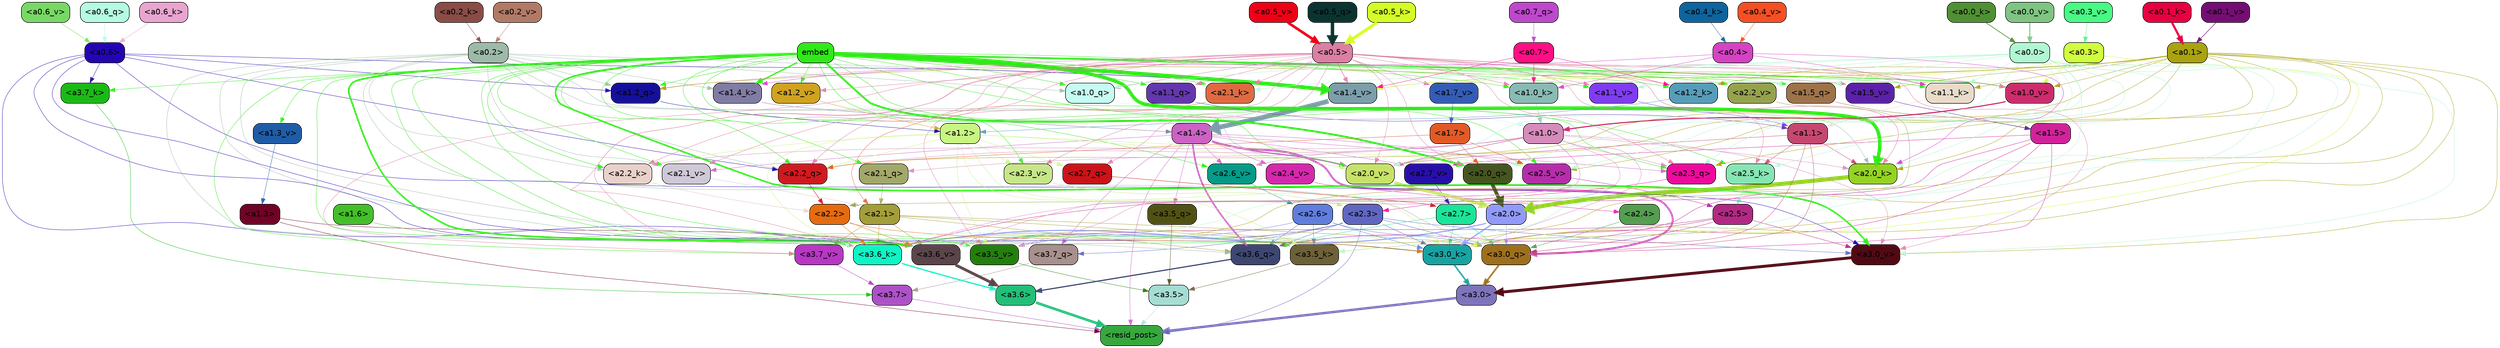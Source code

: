 strict digraph "" {
	graph [bgcolor=transparent,
		layout=dot,
		overlap=false,
		splines=true
	];
	"<a3.7>"	[color=black,
		fillcolor="#ad51c7",
		fontname=Helvetica,
		shape=box,
		style="filled, rounded"];
	"<resid_post>"	[color=black,
		fillcolor="#37a73e",
		fontname=Helvetica,
		shape=box,
		style="filled, rounded"];
	"<a3.7>" -> "<resid_post>"	[color="#ad51c7",
		penwidth=0.6239100098609924];
	"<a3.6>"	[color=black,
		fillcolor="#23bf79",
		fontname=Helvetica,
		shape=box,
		style="filled, rounded"];
	"<a3.6>" -> "<resid_post>"	[color="#23bf79",
		penwidth=4.569062113761902];
	"<a3.5>"	[color=black,
		fillcolor="#a5ddd3",
		fontname=Helvetica,
		shape=box,
		style="filled, rounded"];
	"<a3.5>" -> "<resid_post>"	[color="#a5ddd3",
		penwidth=0.6];
	"<a3.0>"	[color=black,
		fillcolor="#7d74bd",
		fontname=Helvetica,
		shape=box,
		style="filled, rounded"];
	"<a3.0>" -> "<resid_post>"	[color="#7d74bd",
		penwidth=4.283544182777405];
	"<a2.3>"	[color=black,
		fillcolor="#6067c2",
		fontname=Helvetica,
		shape=box,
		style="filled, rounded"];
	"<a2.3>" -> "<resid_post>"	[color="#6067c2",
		penwidth=0.6];
	"<a3.7_q>"	[color=black,
		fillcolor="#a7908d",
		fontname=Helvetica,
		shape=box,
		style="filled, rounded"];
	"<a2.3>" -> "<a3.7_q>"	[color="#6067c2",
		penwidth=0.6];
	"<a3.6_q>"	[color=black,
		fillcolor="#3e4772",
		fontname=Helvetica,
		shape=box,
		style="filled, rounded"];
	"<a2.3>" -> "<a3.6_q>"	[color="#6067c2",
		penwidth=0.6];
	"<a3.0_q>"	[color=black,
		fillcolor="#9e6f1d",
		fontname=Helvetica,
		shape=box,
		style="filled, rounded"];
	"<a2.3>" -> "<a3.0_q>"	[color="#6067c2",
		penwidth=0.6];
	"<a3.0_k>"	[color=black,
		fillcolor="#18a3a2",
		fontname=Helvetica,
		shape=box,
		style="filled, rounded"];
	"<a2.3>" -> "<a3.0_k>"	[color="#6067c2",
		penwidth=0.6];
	"<a3.6_v>"	[color=black,
		fillcolor="#5b454a",
		fontname=Helvetica,
		shape=box,
		style="filled, rounded"];
	"<a2.3>" -> "<a3.6_v>"	[color="#6067c2",
		penwidth=0.6];
	"<a3.5_v>"	[color=black,
		fillcolor="#247f0d",
		fontname=Helvetica,
		shape=box,
		style="filled, rounded"];
	"<a2.3>" -> "<a3.5_v>"	[color="#6067c2",
		penwidth=0.6];
	"<a3.0_v>"	[color=black,
		fillcolor="#510a14",
		fontname=Helvetica,
		shape=box,
		style="filled, rounded"];
	"<a2.3>" -> "<a3.0_v>"	[color="#6067c2",
		penwidth=0.6];
	"<a1.4>"	[color=black,
		fillcolor="#cb62c4",
		fontname=Helvetica,
		shape=box,
		style="filled, rounded"];
	"<a1.4>" -> "<resid_post>"	[color="#cb62c4",
		penwidth=0.6];
	"<a1.4>" -> "<a3.7_q>"	[color="#cb62c4",
		penwidth=0.6];
	"<a1.4>" -> "<a3.6_q>"	[color="#cb62c4",
		penwidth=2.7934007048606873];
	"<a3.5_q>"	[color=black,
		fillcolor="#505214",
		fontname=Helvetica,
		shape=box,
		style="filled, rounded"];
	"<a1.4>" -> "<a3.5_q>"	[color="#cb62c4",
		penwidth=0.6];
	"<a1.4>" -> "<a3.0_q>"	[color="#cb62c4",
		penwidth=3.340754985809326];
	"<a2.3_q>"	[color=black,
		fillcolor="#ed0b9e",
		fontname=Helvetica,
		shape=box,
		style="filled, rounded"];
	"<a1.4>" -> "<a2.3_q>"	[color="#cb62c4",
		penwidth=0.6];
	"<a2.7_v>"	[color=black,
		fillcolor="#270fa9",
		fontname=Helvetica,
		shape=box,
		style="filled, rounded"];
	"<a1.4>" -> "<a2.7_v>"	[color="#cb62c4",
		penwidth=0.6];
	"<a2.6_v>"	[color=black,
		fillcolor="#049b88",
		fontname=Helvetica,
		shape=box,
		style="filled, rounded"];
	"<a1.4>" -> "<a2.6_v>"	[color="#cb62c4",
		penwidth=0.6];
	"<a2.5_v>"	[color=black,
		fillcolor="#b62dab",
		fontname=Helvetica,
		shape=box,
		style="filled, rounded"];
	"<a1.4>" -> "<a2.5_v>"	[color="#cb62c4",
		penwidth=0.6];
	"<a2.4_v>"	[color=black,
		fillcolor="#d628ad",
		fontname=Helvetica,
		shape=box,
		style="filled, rounded"];
	"<a1.4>" -> "<a2.4_v>"	[color="#cb62c4",
		penwidth=0.6];
	"<a2.1_v>"	[color=black,
		fillcolor="#cfc8d6",
		fontname=Helvetica,
		shape=box,
		style="filled, rounded"];
	"<a1.4>" -> "<a2.1_v>"	[color="#cb62c4",
		penwidth=0.6];
	"<a2.0_v>"	[color=black,
		fillcolor="#c7e269",
		fontname=Helvetica,
		shape=box,
		style="filled, rounded"];
	"<a1.4>" -> "<a2.0_v>"	[color="#cb62c4",
		penwidth=2.268759250640869];
	"<a1.3>"	[color=black,
		fillcolor="#710326",
		fontname=Helvetica,
		shape=box,
		style="filled, rounded"];
	"<a1.3>" -> "<resid_post>"	[color="#710326",
		penwidth=0.6];
	"<a1.3>" -> "<a3.6_v>"	[color="#710326",
		penwidth=0.6];
	"<a3.7_q>" -> "<a3.7>"	[color="#a7908d",
		penwidth=0.6];
	"<a3.6_q>" -> "<a3.6>"	[color="#3e4772",
		penwidth=2.0347584784030914];
	"<a3.5_q>" -> "<a3.5>"	[color="#505214",
		penwidth=0.6];
	"<a3.0_q>" -> "<a3.0>"	[color="#9e6f1d",
		penwidth=2.8635367155075073];
	"<a3.7_k>"	[color=black,
		fillcolor="#1aba15",
		fontname=Helvetica,
		shape=box,
		style="filled, rounded"];
	"<a3.7_k>" -> "<a3.7>"	[color="#1aba15",
		penwidth=0.6];
	"<a3.6_k>"	[color=black,
		fillcolor="#10f3c4",
		fontname=Helvetica,
		shape=box,
		style="filled, rounded"];
	"<a3.6_k>" -> "<a3.6>"	[color="#10f3c4",
		penwidth=2.1760786175727844];
	"<a3.5_k>"	[color=black,
		fillcolor="#6e6037",
		fontname=Helvetica,
		shape=box,
		style="filled, rounded"];
	"<a3.5_k>" -> "<a3.5>"	[color="#6e6037",
		penwidth=0.6];
	"<a3.0_k>" -> "<a3.0>"	[color="#18a3a2",
		penwidth=2.632905662059784];
	"<a3.7_v>"	[color=black,
		fillcolor="#b837c3",
		fontname=Helvetica,
		shape=box,
		style="filled, rounded"];
	"<a3.7_v>" -> "<a3.7>"	[color="#b837c3",
		penwidth=0.6];
	"<a3.6_v>" -> "<a3.6>"	[color="#5b454a",
		penwidth=4.981305837631226];
	"<a3.5_v>" -> "<a3.5>"	[color="#247f0d",
		penwidth=0.6];
	"<a3.0_v>" -> "<a3.0>"	[color="#510a14",
		penwidth=5.168330669403076];
	"<a2.7>"	[color=black,
		fillcolor="#1ae599",
		fontname=Helvetica,
		shape=box,
		style="filled, rounded"];
	"<a2.7>" -> "<a3.6_q>"	[color="#1ae599",
		penwidth=0.6];
	"<a2.7>" -> "<a3.0_q>"	[color="#1ae599",
		penwidth=0.6];
	"<a2.7>" -> "<a3.0_k>"	[color="#1ae599",
		penwidth=0.6];
	"<a2.6>"	[color=black,
		fillcolor="#5f7edd",
		fontname=Helvetica,
		shape=box,
		style="filled, rounded"];
	"<a2.6>" -> "<a3.6_q>"	[color="#5f7edd",
		penwidth=0.6];
	"<a2.6>" -> "<a3.0_q>"	[color="#5f7edd",
		penwidth=0.6];
	"<a2.6>" -> "<a3.6_k>"	[color="#5f7edd",
		penwidth=0.6];
	"<a2.6>" -> "<a3.5_k>"	[color="#5f7edd",
		penwidth=0.6];
	"<a2.6>" -> "<a3.0_k>"	[color="#5f7edd",
		penwidth=0.6];
	"<a2.1>"	[color=black,
		fillcolor="#a39e39",
		fontname=Helvetica,
		shape=box,
		style="filled, rounded"];
	"<a2.1>" -> "<a3.6_q>"	[color="#a39e39",
		penwidth=0.6];
	"<a2.1>" -> "<a3.0_q>"	[color="#a39e39",
		penwidth=0.6];
	"<a2.1>" -> "<a3.6_k>"	[color="#a39e39",
		penwidth=0.6];
	"<a2.1>" -> "<a3.0_k>"	[color="#a39e39",
		penwidth=0.6];
	"<a2.1>" -> "<a3.7_v>"	[color="#a39e39",
		penwidth=0.6];
	"<a2.1>" -> "<a3.6_v>"	[color="#a39e39",
		penwidth=0.6];
	"<a2.0>"	[color=black,
		fillcolor="#919afa",
		fontname=Helvetica,
		shape=box,
		style="filled, rounded"];
	"<a2.0>" -> "<a3.6_q>"	[color="#919afa",
		penwidth=0.6];
	"<a2.0>" -> "<a3.0_q>"	[color="#919afa",
		penwidth=0.6];
	"<a2.0>" -> "<a3.6_k>"	[color="#919afa",
		penwidth=1.6382827460765839];
	"<a2.0>" -> "<a3.0_k>"	[color="#919afa",
		penwidth=2.161143198609352];
	"<a1.5>"	[color=black,
		fillcolor="#d0239a",
		fontname=Helvetica,
		shape=box,
		style="filled, rounded"];
	"<a1.5>" -> "<a3.6_q>"	[color="#d0239a",
		penwidth=0.6];
	"<a1.5>" -> "<a3.0_q>"	[color="#d0239a",
		penwidth=0.6];
	"<a1.5>" -> "<a3.6_k>"	[color="#d0239a",
		penwidth=0.6];
	"<a1.5>" -> "<a3.0_k>"	[color="#d0239a",
		penwidth=0.6];
	"<a1.5>" -> "<a2.7_v>"	[color="#d0239a",
		penwidth=0.6];
	"<a0.2>"	[color=black,
		fillcolor="#9dbaa8",
		fontname=Helvetica,
		shape=box,
		style="filled, rounded"];
	"<a0.2>" -> "<a3.6_q>"	[color="#9dbaa8",
		penwidth=0.6];
	"<a0.2>" -> "<a3.0_q>"	[color="#9dbaa8",
		penwidth=0.6];
	"<a0.2>" -> "<a3.6_k>"	[color="#9dbaa8",
		penwidth=0.6];
	"<a0.2>" -> "<a3.0_k>"	[color="#9dbaa8",
		penwidth=0.6];
	"<a2.2_q>"	[color=black,
		fillcolor="#d01a20",
		fontname=Helvetica,
		shape=box,
		style="filled, rounded"];
	"<a0.2>" -> "<a2.2_q>"	[color="#9dbaa8",
		penwidth=0.6];
	"<a2.2_k>"	[color=black,
		fillcolor="#e9d1cb",
		fontname=Helvetica,
		shape=box,
		style="filled, rounded"];
	"<a0.2>" -> "<a2.2_k>"	[color="#9dbaa8",
		penwidth=0.6];
	"<a2.0_k>"	[color=black,
		fillcolor="#94d323",
		fontname=Helvetica,
		shape=box,
		style="filled, rounded"];
	"<a0.2>" -> "<a2.0_k>"	[color="#9dbaa8",
		penwidth=0.6];
	"<a0.2>" -> "<a2.1_v>"	[color="#9dbaa8",
		penwidth=0.6];
	"<a0.2>" -> "<a2.0_v>"	[color="#9dbaa8",
		penwidth=0.6];
	"<a1.2_q>"	[color=black,
		fillcolor="#141099",
		fontname=Helvetica,
		shape=box,
		style="filled, rounded"];
	"<a0.2>" -> "<a1.2_q>"	[color="#9dbaa8",
		penwidth=0.6];
	"<a1.0_q>"	[color=black,
		fillcolor="#c5fbf1",
		fontname=Helvetica,
		shape=box,
		style="filled, rounded"];
	"<a0.2>" -> "<a1.0_q>"	[color="#9dbaa8",
		penwidth=0.6];
	"<a1.4_k>"	[color=black,
		fillcolor="#817ca4",
		fontname=Helvetica,
		shape=box,
		style="filled, rounded"];
	"<a0.2>" -> "<a1.4_k>"	[color="#9dbaa8",
		penwidth=0.6];
	"<a1.4_v>"	[color=black,
		fillcolor="#7b9eaa",
		fontname=Helvetica,
		shape=box,
		style="filled, rounded"];
	"<a0.2>" -> "<a1.4_v>"	[color="#9dbaa8",
		penwidth=0.6];
	"<a2.5>"	[color=black,
		fillcolor="#b12983",
		fontname=Helvetica,
		shape=box,
		style="filled, rounded"];
	"<a2.5>" -> "<a3.0_q>"	[color="#b12983",
		penwidth=0.6];
	"<a2.5>" -> "<a3.0_k>"	[color="#b12983",
		penwidth=0.6];
	"<a2.5>" -> "<a3.6_v>"	[color="#b12983",
		penwidth=0.6];
	"<a2.5>" -> "<a3.0_v>"	[color="#b12983",
		penwidth=0.6];
	"<a2.4>"	[color=black,
		fillcolor="#559d50",
		fontname=Helvetica,
		shape=box,
		style="filled, rounded"];
	"<a2.4>" -> "<a3.0_q>"	[color="#559d50",
		penwidth=0.6];
	"<a1.1>"	[color=black,
		fillcolor="#c64871",
		fontname=Helvetica,
		shape=box,
		style="filled, rounded"];
	"<a1.1>" -> "<a3.0_q>"	[color="#c64871",
		penwidth=0.6];
	"<a1.1>" -> "<a3.0_k>"	[color="#c64871",
		penwidth=0.6];
	"<a2.5_k>"	[color=black,
		fillcolor="#86e6b3",
		fontname=Helvetica,
		shape=box,
		style="filled, rounded"];
	"<a1.1>" -> "<a2.5_k>"	[color="#c64871",
		penwidth=0.6];
	"<a1.1>" -> "<a2.0_k>"	[color="#c64871",
		penwidth=0.6];
	"<a1.1>" -> "<a2.0_v>"	[color="#c64871",
		penwidth=0.6];
	"<a0.6>"	[color=black,
		fillcolor="#2405b4",
		fontname=Helvetica,
		shape=box,
		style="filled, rounded"];
	"<a0.6>" -> "<a3.7_k>"	[color="#2405b4",
		penwidth=0.6];
	"<a0.6>" -> "<a3.6_k>"	[color="#2405b4",
		penwidth=0.6];
	"<a0.6>" -> "<a3.0_k>"	[color="#2405b4",
		penwidth=0.6];
	"<a0.6>" -> "<a3.6_v>"	[color="#2405b4",
		penwidth=0.6];
	"<a0.6>" -> "<a3.0_v>"	[color="#2405b4",
		penwidth=0.6];
	"<a0.6>" -> "<a2.2_q>"	[color="#2405b4",
		penwidth=0.6];
	"<a0.6>" -> "<a1.2_q>"	[color="#2405b4",
		penwidth=0.6];
	"<a0.6>" -> "<a1.4_v>"	[color="#2405b4",
		penwidth=0.6];
	embed	[color=black,
		fillcolor="#2fea18",
		fontname=Helvetica,
		shape=box,
		style="filled, rounded"];
	embed -> "<a3.7_k>"	[color="#2fea18",
		penwidth=0.6];
	embed -> "<a3.6_k>"	[color="#2fea18",
		penwidth=0.6];
	embed -> "<a3.5_k>"	[color="#2fea18",
		penwidth=0.6];
	embed -> "<a3.0_k>"	[color="#2fea18",
		penwidth=0.6];
	embed -> "<a3.7_v>"	[color="#2fea18",
		penwidth=0.6];
	embed -> "<a3.6_v>"	[color="#2fea18",
		penwidth=2.7825746536254883];
	embed -> "<a3.5_v>"	[color="#2fea18",
		penwidth=0.6];
	embed -> "<a3.0_v>"	[color="#2fea18",
		penwidth=2.6950180530548096];
	embed -> "<a2.3_q>"	[color="#2fea18",
		penwidth=0.6];
	embed -> "<a2.2_q>"	[color="#2fea18",
		penwidth=0.6];
	"<a2.1_q>"	[color=black,
		fillcolor="#a2a869",
		fontname=Helvetica,
		shape=box,
		style="filled, rounded"];
	embed -> "<a2.1_q>"	[color="#2fea18",
		penwidth=0.6];
	"<a2.0_q>"	[color=black,
		fillcolor="#465520",
		fontname=Helvetica,
		shape=box,
		style="filled, rounded"];
	embed -> "<a2.0_q>"	[color="#2fea18",
		penwidth=3.305941343307495];
	embed -> "<a2.5_k>"	[color="#2fea18",
		penwidth=0.6];
	embed -> "<a2.2_k>"	[color="#2fea18",
		penwidth=0.6698317527770996];
	"<a2.1_k>"	[color=black,
		fillcolor="#df6a42",
		fontname=Helvetica,
		shape=box,
		style="filled, rounded"];
	embed -> "<a2.1_k>"	[color="#2fea18",
		penwidth=0.6];
	embed -> "<a2.0_k>"	[color="#2fea18",
		penwidth=6.12570995092392];
	embed -> "<a2.6_v>"	[color="#2fea18",
		penwidth=0.6];
	embed -> "<a2.5_v>"	[color="#2fea18",
		penwidth=0.6];
	"<a2.3_v>"	[color=black,
		fillcolor="#c6e689",
		fontname=Helvetica,
		shape=box,
		style="filled, rounded"];
	embed -> "<a2.3_v>"	[color="#2fea18",
		penwidth=0.6];
	"<a2.2_v>"	[color=black,
		fillcolor="#95a24d",
		fontname=Helvetica,
		shape=box,
		style="filled, rounded"];
	embed -> "<a2.2_v>"	[color="#2fea18",
		penwidth=0.6];
	embed -> "<a2.1_v>"	[color="#2fea18",
		penwidth=0.6];
	embed -> "<a2.0_v>"	[color="#2fea18",
		penwidth=0.6];
	"<a1.5_q>"	[color=black,
		fillcolor="#9f7349",
		fontname=Helvetica,
		shape=box,
		style="filled, rounded"];
	embed -> "<a1.5_q>"	[color="#2fea18",
		penwidth=0.6];
	embed -> "<a1.2_q>"	[color="#2fea18",
		penwidth=0.6087074279785156];
	"<a1.1_q>"	[color=black,
		fillcolor="#6337ad",
		fontname=Helvetica,
		shape=box,
		style="filled, rounded"];
	embed -> "<a1.1_q>"	[color="#2fea18",
		penwidth=0.6];
	embed -> "<a1.0_q>"	[color="#2fea18",
		penwidth=0.6];
	embed -> "<a1.4_k>"	[color="#2fea18",
		penwidth=2.1858973503112793];
	"<a1.2_k>"	[color=black,
		fillcolor="#569db9",
		fontname=Helvetica,
		shape=box,
		style="filled, rounded"];
	embed -> "<a1.2_k>"	[color="#2fea18",
		penwidth=0.6];
	"<a1.1_k>"	[color=black,
		fillcolor="#e8dbc9",
		fontname=Helvetica,
		shape=box,
		style="filled, rounded"];
	embed -> "<a1.1_k>"	[color="#2fea18",
		penwidth=0.6];
	"<a1.0_k>"	[color=black,
		fillcolor="#8abab4",
		fontname=Helvetica,
		shape=box,
		style="filled, rounded"];
	embed -> "<a1.0_k>"	[color="#2fea18",
		penwidth=0.6];
	"<a1.5_v>"	[color=black,
		fillcolor="#5b21a8",
		fontname=Helvetica,
		shape=box,
		style="filled, rounded"];
	embed -> "<a1.5_v>"	[color="#2fea18",
		penwidth=0.6];
	embed -> "<a1.4_v>"	[color="#2fea18",
		penwidth=6.590077131986618];
	"<a1.3_v>"	[color=black,
		fillcolor="#1e5ca6",
		fontname=Helvetica,
		shape=box,
		style="filled, rounded"];
	embed -> "<a1.3_v>"	[color="#2fea18",
		penwidth=0.6];
	"<a1.2_v>"	[color=black,
		fillcolor="#d0a21f",
		fontname=Helvetica,
		shape=box,
		style="filled, rounded"];
	embed -> "<a1.2_v>"	[color="#2fea18",
		penwidth=0.6];
	"<a1.1_v>"	[color=black,
		fillcolor="#7f3cf1",
		fontname=Helvetica,
		shape=box,
		style="filled, rounded"];
	embed -> "<a1.1_v>"	[color="#2fea18",
		penwidth=0.6];
	"<a1.0_v>"	[color=black,
		fillcolor="#cd2c6c",
		fontname=Helvetica,
		shape=box,
		style="filled, rounded"];
	embed -> "<a1.0_v>"	[color="#2fea18",
		penwidth=1.2076449394226074];
	"<a2.2>"	[color=black,
		fillcolor="#e66b0f",
		fontname=Helvetica,
		shape=box,
		style="filled, rounded"];
	"<a2.2>" -> "<a3.6_k>"	[color="#e66b0f",
		penwidth=0.6];
	"<a2.2>" -> "<a3.0_k>"	[color="#e66b0f",
		penwidth=0.6];
	"<a2.2>" -> "<a3.6_v>"	[color="#e66b0f",
		penwidth=0.6];
	"<a1.6>"	[color=black,
		fillcolor="#43bf2a",
		fontname=Helvetica,
		shape=box,
		style="filled, rounded"];
	"<a1.6>" -> "<a3.6_k>"	[color="#43bf2a",
		penwidth=0.6];
	"<a1.2>"	[color=black,
		fillcolor="#c8f582",
		fontname=Helvetica,
		shape=box,
		style="filled, rounded"];
	"<a1.2>" -> "<a3.6_k>"	[color="#c8f582",
		penwidth=0.6];
	"<a1.2>" -> "<a3.5_k>"	[color="#c8f582",
		penwidth=0.6];
	"<a1.2>" -> "<a3.0_k>"	[color="#c8f582",
		penwidth=0.6];
	"<a1.2>" -> "<a3.5_v>"	[color="#c8f582",
		penwidth=0.6];
	"<a2.7_q>"	[color=black,
		fillcolor="#cb1319",
		fontname=Helvetica,
		shape=box,
		style="filled, rounded"];
	"<a1.2>" -> "<a2.7_q>"	[color="#c8f582",
		penwidth=0.6];
	"<a1.2>" -> "<a2.2_q>"	[color="#c8f582",
		penwidth=0.6];
	"<a1.2>" -> "<a2.2_k>"	[color="#c8f582",
		penwidth=0.6];
	"<a1.2>" -> "<a2.5_v>"	[color="#c8f582",
		penwidth=0.6];
	"<a1.2>" -> "<a2.3_v>"	[color="#c8f582",
		penwidth=0.6];
	"<a1.2>" -> "<a2.0_v>"	[color="#c8f582",
		penwidth=0.6];
	"<a1.0>"	[color=black,
		fillcolor="#d58bbb",
		fontname=Helvetica,
		shape=box,
		style="filled, rounded"];
	"<a1.0>" -> "<a3.6_k>"	[color="#d58bbb",
		penwidth=0.6];
	"<a1.0>" -> "<a3.0_k>"	[color="#d58bbb",
		penwidth=0.6];
	"<a1.0>" -> "<a3.6_v>"	[color="#d58bbb",
		penwidth=0.6];
	"<a1.0>" -> "<a3.5_v>"	[color="#d58bbb",
		penwidth=0.6];
	"<a1.0>" -> "<a3.0_v>"	[color="#d58bbb",
		penwidth=0.6];
	"<a1.0>" -> "<a2.3_q>"	[color="#d58bbb",
		penwidth=0.6];
	"<a1.0>" -> "<a2.2_q>"	[color="#d58bbb",
		penwidth=0.6];
	"<a1.0>" -> "<a2.1_q>"	[color="#d58bbb",
		penwidth=0.6];
	"<a1.0>" -> "<a2.2_k>"	[color="#d58bbb",
		penwidth=0.6];
	"<a1.0>" -> "<a2.0_k>"	[color="#d58bbb",
		penwidth=0.6];
	"<a1.0>" -> "<a2.6_v>"	[color="#d58bbb",
		penwidth=0.6];
	"<a1.0>" -> "<a2.0_v>"	[color="#d58bbb",
		penwidth=1.2213096618652344];
	"<a0.5>"	[color=black,
		fillcolor="#db7fa3",
		fontname=Helvetica,
		shape=box,
		style="filled, rounded"];
	"<a0.5>" -> "<a3.6_k>"	[color="#db7fa3",
		penwidth=0.6];
	"<a0.5>" -> "<a3.7_v>"	[color="#db7fa3",
		penwidth=0.6];
	"<a0.5>" -> "<a3.6_v>"	[color="#db7fa3",
		penwidth=0.6];
	"<a0.5>" -> "<a3.5_v>"	[color="#db7fa3",
		penwidth=0.6];
	"<a0.5>" -> "<a3.0_v>"	[color="#db7fa3",
		penwidth=0.6];
	"<a0.5>" -> "<a2.7_q>"	[color="#db7fa3",
		penwidth=0.6];
	"<a0.5>" -> "<a2.3_q>"	[color="#db7fa3",
		penwidth=0.6];
	"<a0.5>" -> "<a2.2_q>"	[color="#db7fa3",
		penwidth=0.6];
	"<a0.5>" -> "<a2.0_q>"	[color="#db7fa3",
		penwidth=0.6];
	"<a0.5>" -> "<a2.5_k>"	[color="#db7fa3",
		penwidth=0.6];
	"<a0.5>" -> "<a2.2_k>"	[color="#db7fa3",
		penwidth=0.6];
	"<a0.5>" -> "<a2.1_k>"	[color="#db7fa3",
		penwidth=0.6];
	"<a0.5>" -> "<a2.0_k>"	[color="#db7fa3",
		penwidth=0.6900839805603027];
	"<a0.5>" -> "<a2.3_v>"	[color="#db7fa3",
		penwidth=0.6];
	"<a0.5>" -> "<a2.1_v>"	[color="#db7fa3",
		penwidth=0.6];
	"<a0.5>" -> "<a2.0_v>"	[color="#db7fa3",
		penwidth=0.6];
	"<a0.5>" -> "<a1.2_q>"	[color="#db7fa3",
		penwidth=0.6];
	"<a0.5>" -> "<a1.1_q>"	[color="#db7fa3",
		penwidth=0.6];
	"<a0.5>" -> "<a1.0_q>"	[color="#db7fa3",
		penwidth=0.6];
	"<a0.5>" -> "<a1.2_k>"	[color="#db7fa3",
		penwidth=0.6];
	"<a0.5>" -> "<a1.1_k>"	[color="#db7fa3",
		penwidth=0.6];
	"<a0.5>" -> "<a1.0_k>"	[color="#db7fa3",
		penwidth=0.6];
	"<a1.7_v>"	[color=black,
		fillcolor="#345cb6",
		fontname=Helvetica,
		shape=box,
		style="filled, rounded"];
	"<a0.5>" -> "<a1.7_v>"	[color="#db7fa3",
		penwidth=0.6];
	"<a0.5>" -> "<a1.5_v>"	[color="#db7fa3",
		penwidth=0.6];
	"<a0.5>" -> "<a1.4_v>"	[color="#db7fa3",
		penwidth=0.9985027313232422];
	"<a0.5>" -> "<a1.2_v>"	[color="#db7fa3",
		penwidth=0.6];
	"<a0.5>" -> "<a1.1_v>"	[color="#db7fa3",
		penwidth=0.6];
	"<a0.5>" -> "<a1.0_v>"	[color="#db7fa3",
		penwidth=0.6];
	"<a0.1>"	[color=black,
		fillcolor="#a9a310",
		fontname=Helvetica,
		shape=box,
		style="filled, rounded"];
	"<a0.1>" -> "<a3.6_k>"	[color="#a9a310",
		penwidth=0.6];
	"<a0.1>" -> "<a3.5_k>"	[color="#a9a310",
		penwidth=0.6];
	"<a0.1>" -> "<a3.0_k>"	[color="#a9a310",
		penwidth=0.6];
	"<a0.1>" -> "<a3.6_v>"	[color="#a9a310",
		penwidth=0.6];
	"<a0.1>" -> "<a3.0_v>"	[color="#a9a310",
		penwidth=0.6];
	"<a0.1>" -> "<a2.3_q>"	[color="#a9a310",
		penwidth=0.6];
	"<a0.1>" -> "<a2.2_q>"	[color="#a9a310",
		penwidth=0.6];
	"<a0.1>" -> "<a2.0_k>"	[color="#a9a310",
		penwidth=0.6];
	"<a0.1>" -> "<a2.5_v>"	[color="#a9a310",
		penwidth=0.6];
	"<a0.1>" -> "<a2.0_v>"	[color="#a9a310",
		penwidth=0.6];
	"<a0.1>" -> "<a1.2_q>"	[color="#a9a310",
		penwidth=0.6218185424804688];
	"<a0.1>" -> "<a1.2_k>"	[color="#a9a310",
		penwidth=0.6];
	"<a0.1>" -> "<a1.1_k>"	[color="#a9a310",
		penwidth=0.6];
	"<a0.1>" -> "<a1.5_v>"	[color="#a9a310",
		penwidth=0.6];
	"<a0.1>" -> "<a1.4_v>"	[color="#a9a310",
		penwidth=0.6];
	"<a0.1>" -> "<a1.0_v>"	[color="#a9a310",
		penwidth=0.6];
	"<a0.0>"	[color=black,
		fillcolor="#b0f6d2",
		fontname=Helvetica,
		shape=box,
		style="filled, rounded"];
	"<a0.0>" -> "<a3.5_k>"	[color="#b0f6d2",
		penwidth=0.6];
	"<a0.0>" -> "<a3.7_v>"	[color="#b0f6d2",
		penwidth=0.6];
	"<a0.0>" -> "<a3.6_v>"	[color="#b0f6d2",
		penwidth=0.6];
	"<a0.0>" -> "<a3.0_v>"	[color="#b0f6d2",
		penwidth=0.6];
	"<a0.0>" -> "<a2.3_q>"	[color="#b0f6d2",
		penwidth=0.6];
	"<a0.0>" -> "<a2.0_q>"	[color="#b0f6d2",
		penwidth=0.6];
	"<a0.0>" -> "<a2.5_k>"	[color="#b0f6d2",
		penwidth=0.6];
	"<a0.0>" -> "<a2.1_k>"	[color="#b0f6d2",
		penwidth=0.6];
	"<a0.0>" -> "<a2.0_k>"	[color="#b0f6d2",
		penwidth=0.6];
	"<a0.0>" -> "<a2.5_v>"	[color="#b0f6d2",
		penwidth=0.6];
	"<a0.0>" -> "<a2.2_v>"	[color="#b0f6d2",
		penwidth=0.6];
	"<a0.0>" -> "<a2.0_v>"	[color="#b0f6d2",
		penwidth=0.6];
	"<a0.0>" -> "<a1.5_q>"	[color="#b0f6d2",
		penwidth=0.6];
	"<a0.0>" -> "<a1.0_q>"	[color="#b0f6d2",
		penwidth=0.6];
	"<a0.0>" -> "<a1.1_k>"	[color="#b0f6d2",
		penwidth=0.6];
	"<a0.0>" -> "<a1.4_v>"	[color="#b0f6d2",
		penwidth=0.6];
	"<a0.0>" -> "<a1.1_v>"	[color="#b0f6d2",
		penwidth=0.6];
	"<a0.3>"	[color=black,
		fillcolor="#d0fd40",
		fontname=Helvetica,
		shape=box,
		style="filled, rounded"];
	"<a0.3>" -> "<a3.0_k>"	[color="#d0fd40",
		penwidth=0.6];
	"<a0.3>" -> "<a1.4_v>"	[color="#d0fd40",
		penwidth=0.6];
	"<a0.3>" -> "<a1.0_v>"	[color="#d0fd40",
		penwidth=0.6];
	"<a2.7_q>" -> "<a2.7>"	[color="#cb1319",
		penwidth=0.6];
	"<a2.3_q>" -> "<a2.3>"	[color="#ed0b9e",
		penwidth=0.6];
	"<a2.2_q>" -> "<a2.2>"	[color="#d01a20",
		penwidth=0.7553567886352539];
	"<a2.1_q>" -> "<a2.1>"	[color="#a2a869",
		penwidth=0.6];
	"<a2.0_q>" -> "<a2.0>"	[color="#465520",
		penwidth=6.256794691085815];
	"<a2.5_k>" -> "<a2.5>"	[color="#86e6b3",
		penwidth=0.6];
	"<a2.2_k>" -> "<a2.2>"	[color="#e9d1cb",
		penwidth=0.8854708671569824];
	"<a2.1_k>" -> "<a2.1>"	[color="#df6a42",
		penwidth=0.6];
	"<a2.0_k>" -> "<a2.0>"	[color="#94d323",
		penwidth=7.231504917144775];
	"<a2.7_v>" -> "<a2.7>"	[color="#270fa9",
		penwidth=0.6];
	"<a2.6_v>" -> "<a2.6>"	[color="#049b88",
		penwidth=0.6];
	"<a2.5_v>" -> "<a2.5>"	[color="#b62dab",
		penwidth=0.6];
	"<a2.4_v>" -> "<a2.4>"	[color="#d628ad",
		penwidth=0.6];
	"<a2.3_v>" -> "<a2.3>"	[color="#c6e689",
		penwidth=0.6];
	"<a2.2_v>" -> "<a2.2>"	[color="#95a24d",
		penwidth=0.6];
	"<a2.1_v>" -> "<a2.1>"	[color="#cfc8d6",
		penwidth=0.6];
	"<a2.0_v>" -> "<a2.0>"	[color="#c7e269",
		penwidth=5.231471925973892];
	"<a1.7>"	[color=black,
		fillcolor="#e15a26",
		fontname=Helvetica,
		shape=box,
		style="filled, rounded"];
	"<a1.7>" -> "<a2.2_q>"	[color="#e15a26",
		penwidth=0.6];
	"<a1.7>" -> "<a2.0_q>"	[color="#e15a26",
		penwidth=0.6];
	"<a1.7>" -> "<a2.5_v>"	[color="#e15a26",
		penwidth=0.6];
	"<a0.4>"	[color=black,
		fillcolor="#d542c4",
		fontname=Helvetica,
		shape=box,
		style="filled, rounded"];
	"<a0.4>" -> "<a2.0_k>"	[color="#d542c4",
		penwidth=0.6];
	"<a0.4>" -> "<a1.4_k>"	[color="#d542c4",
		penwidth=0.6];
	"<a0.4>" -> "<a1.1_k>"	[color="#d542c4",
		penwidth=0.6];
	"<a0.4>" -> "<a1.0_k>"	[color="#d542c4",
		penwidth=0.6];
	"<a1.5_q>" -> "<a1.5>"	[color="#9f7349",
		penwidth=0.6];
	"<a1.2_q>" -> "<a1.2>"	[color="#141099",
		penwidth=0.6];
	"<a1.1_q>" -> "<a1.1>"	[color="#6337ad",
		penwidth=0.6];
	"<a1.0_q>" -> "<a1.0>"	[color="#c5fbf1",
		penwidth=0.6];
	"<a1.4_k>" -> "<a1.4>"	[color="#817ca4",
		penwidth=0.6];
	"<a1.2_k>" -> "<a1.2>"	[color="#569db9",
		penwidth=0.6];
	"<a1.1_k>" -> "<a1.1>"	[color="#e8dbc9",
		penwidth=0.6];
	"<a1.0_k>" -> "<a1.0>"	[color="#8abab4",
		penwidth=0.6];
	"<a1.7_v>" -> "<a1.7>"	[color="#345cb6",
		penwidth=0.6];
	"<a1.5_v>" -> "<a1.5>"	[color="#5b21a8",
		penwidth=0.6];
	"<a1.4_v>" -> "<a1.4>"	[color="#7b9eaa",
		penwidth=8.36684274673462];
	"<a1.3_v>" -> "<a1.3>"	[color="#1e5ca6",
		penwidth=0.6];
	"<a1.2_v>" -> "<a1.2>"	[color="#d0a21f",
		penwidth=0.6];
	"<a1.1_v>" -> "<a1.1>"	[color="#7f3cf1",
		penwidth=0.6];
	"<a1.0_v>" -> "<a1.0>"	[color="#cd2c6c",
		penwidth=1.9665732383728027];
	"<a0.7>"	[color=black,
		fillcolor="#fe0f84",
		fontname=Helvetica,
		shape=box,
		style="filled, rounded"];
	"<a0.7>" -> "<a1.2_k>"	[color="#fe0f84",
		penwidth=0.6];
	"<a0.7>" -> "<a1.0_k>"	[color="#fe0f84",
		penwidth=0.6];
	"<a0.7>" -> "<a1.4_v>"	[color="#fe0f84",
		penwidth=0.6];
	"<a0.7_q>"	[color=black,
		fillcolor="#be48cb",
		fontname=Helvetica,
		shape=box,
		style="filled, rounded"];
	"<a0.7_q>" -> "<a0.7>"	[color="#be48cb",
		penwidth=0.6];
	"<a0.6_q>"	[color=black,
		fillcolor="#b4fbe1",
		fontname=Helvetica,
		shape=box,
		style="filled, rounded"];
	"<a0.6_q>" -> "<a0.6>"	[color="#b4fbe1",
		penwidth=0.6];
	"<a0.5_q>"	[color=black,
		fillcolor="#0b3430",
		fontname=Helvetica,
		shape=box,
		style="filled, rounded"];
	"<a0.5_q>" -> "<a0.5>"	[color="#0b3430",
		penwidth=6.156635046005249];
	"<a0.6_k>"	[color=black,
		fillcolor="#e8a5cf",
		fontname=Helvetica,
		shape=box,
		style="filled, rounded"];
	"<a0.6_k>" -> "<a0.6>"	[color="#e8a5cf",
		penwidth=0.6];
	"<a0.5_k>"	[color=black,
		fillcolor="#d4fd27",
		fontname=Helvetica,
		shape=box,
		style="filled, rounded"];
	"<a0.5_k>" -> "<a0.5>"	[color="#d4fd27",
		penwidth=5.603226900100708];
	"<a0.4_k>"	[color=black,
		fillcolor="#0e649d",
		fontname=Helvetica,
		shape=box,
		style="filled, rounded"];
	"<a0.4_k>" -> "<a0.4>"	[color="#0e649d",
		penwidth=0.6];
	"<a0.2_k>"	[color=black,
		fillcolor="#894c47",
		fontname=Helvetica,
		shape=box,
		style="filled, rounded"];
	"<a0.2_k>" -> "<a0.2>"	[color="#894c47",
		penwidth=0.6];
	"<a0.1_k>"	[color=black,
		fillcolor="#e70141",
		fontname=Helvetica,
		shape=box,
		style="filled, rounded"];
	"<a0.1_k>" -> "<a0.1>"	[color="#e70141",
		penwidth=3.7429747581481934];
	"<a0.0_k>"	[color=black,
		fillcolor="#509034",
		fontname=Helvetica,
		shape=box,
		style="filled, rounded"];
	"<a0.0_k>" -> "<a0.0>"	[color="#509034",
		penwidth=1.106727123260498];
	"<a0.6_v>"	[color=black,
		fillcolor="#78d865",
		fontname=Helvetica,
		shape=box,
		style="filled, rounded"];
	"<a0.6_v>" -> "<a0.6>"	[color="#78d865",
		penwidth=0.6];
	"<a0.5_v>"	[color=black,
		fillcolor="#ef0016",
		fontname=Helvetica,
		shape=box,
		style="filled, rounded"];
	"<a0.5_v>" -> "<a0.5>"	[color="#ef0016",
		penwidth=4.667354106903076];
	"<a0.4_v>"	[color=black,
		fillcolor="#f54f23",
		fontname=Helvetica,
		shape=box,
		style="filled, rounded"];
	"<a0.4_v>" -> "<a0.4>"	[color="#f54f23",
		penwidth=0.6];
	"<a0.3_v>"	[color=black,
		fillcolor="#48fa84",
		fontname=Helvetica,
		shape=box,
		style="filled, rounded"];
	"<a0.3_v>" -> "<a0.3>"	[color="#48fa84",
		penwidth=0.6];
	"<a0.2_v>"	[color=black,
		fillcolor="#b17a66",
		fontname=Helvetica,
		shape=box,
		style="filled, rounded"];
	"<a0.2_v>" -> "<a0.2>"	[color="#b17a66",
		penwidth=0.6];
	"<a0.1_v>"	[color=black,
		fillcolor="#740e73",
		fontname=Helvetica,
		shape=box,
		style="filled, rounded"];
	"<a0.1_v>" -> "<a0.1>"	[color="#740e73",
		penwidth=0.8298110961914062];
	"<a0.0_v>"	[color=black,
		fillcolor="#7fc482",
		fontname=Helvetica,
		shape=box,
		style="filled, rounded"];
	"<a0.0_v>" -> "<a0.0>"	[color="#7fc482",
		penwidth=1.7084956169128418];
}
